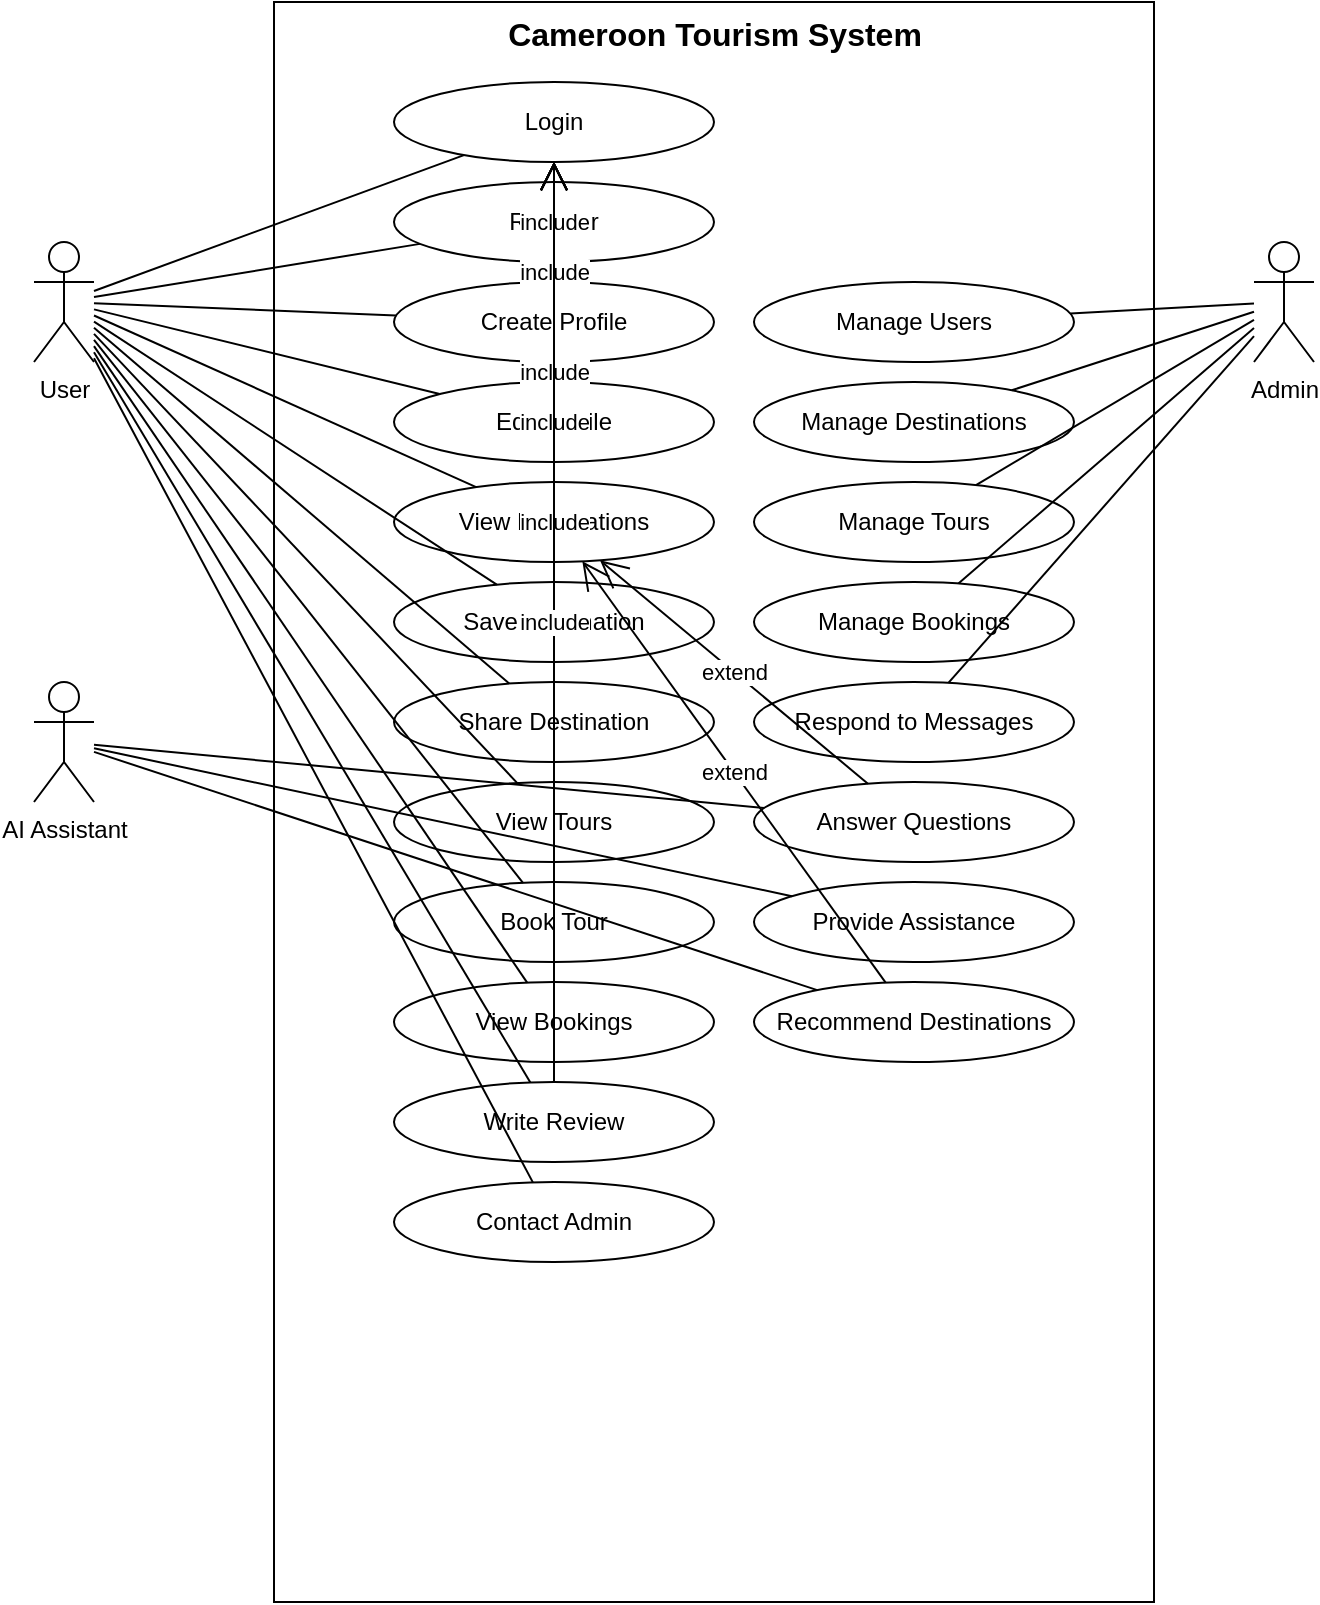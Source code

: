 <mxfile version="21.7.5" type="device">
  <diagram id="usecase" name="Use Case Diagram">
    <mxGraphModel dx="1422" dy="762" grid="1" gridSize="10" guides="1" tooltips="1" connect="1" arrows="1" fold="1" page="1" pageScale="1" pageWidth="827" pageHeight="1169" math="0" shadow="0">
      <root>
        <mxCell id="0"/>
        <mxCell id="1" parent="0"/>
        <!-- System Boundary -->
        <mxCell id="system" value="" style="rounded=0;whiteSpace=wrap;html=1;strokeColor=#000000;fillColor=#FFFFFF;" vertex="1" parent="1">
          <mxGeometry x="180" y="60" width="440" height="800" as="geometry"/>
        </mxCell>
        <!-- System Name -->
        <mxCell id="sysname" value="Cameroon Tourism System" style="text;html=1;strokeColor=none;fillColor=none;align=center;verticalAlign=top;fontSize=16;fontStyle=1;fontColor=#000000" vertex="1" parent="1">
          <mxGeometry x="180" y="60" width="440" height="30" as="geometry"/>
        </mxCell>
        <!-- Actors -->
        <mxCell id="user" value="User" style="shape=umlActor;verticalLabelPosition=bottom;verticalAlign=top;html=1;outlineConnect=0;fillColor=none;strokeColor=#000000;fontColor=#000000" vertex="1" parent="1">
          <mxGeometry x="60" y="180" width="30" height="60" as="geometry"/>
        </mxCell>
        <mxCell id="admin" value="Admin" style="shape=umlActor;verticalLabelPosition=bottom;verticalAlign=top;html=1;outlineConnect=0;fillColor=none;strokeColor=#000000;fontColor=#000000" vertex="1" parent="1">
          <mxGeometry x="670" y="180" width="30" height="60" as="geometry"/>
        </mxCell>
        <mxCell id="ai_assistant" value="AI Assistant" style="shape=umlActor;verticalLabelPosition=bottom;verticalAlign=top;html=1;outlineConnect=0;fillColor=none;strokeColor=#000000;fontColor=#000000" vertex="1" parent="1">
          <mxGeometry x="60" y="400" width="30" height="60" as="geometry"/>
        </mxCell>
        <!-- Use Cases (User) -->
        <mxCell id="login" value="Login" style="ellipse;whiteSpace=wrap;html=1;fillColor=#FFFFFF;strokeColor=#000000;fontColor=#000000" vertex="1" parent="system">
          <mxGeometry x="60" y="40" width="160" height="40" as="geometry"/>
        </mxCell>
        <mxCell id="register" value="Register" style="ellipse;whiteSpace=wrap;html=1;fillColor=#FFFFFF;strokeColor=#000000;fontColor=#000000" vertex="1" parent="system">
          <mxGeometry x="60" y="90" width="160" height="40" as="geometry"/>
        </mxCell>
        <mxCell id="create_profile" value="Create Profile" style="ellipse;whiteSpace=wrap;html=1;fillColor=#FFFFFF;strokeColor=#000000;fontColor=#000000" vertex="1" parent="system">
          <mxGeometry x="60" y="140" width="160" height="40" as="geometry"/>
        </mxCell>
        <mxCell id="edit_profile" value="Edit Profile" style="ellipse;whiteSpace=wrap;html=1;fillColor=#FFFFFF;strokeColor=#000000;fontColor=#000000" vertex="1" parent="system">
          <mxGeometry x="60" y="190" width="160" height="40" as="geometry"/>
        </mxCell>
        <mxCell id="view_destinations" value="View Destinations" style="ellipse;whiteSpace=wrap;html=1;fillColor=#FFFFFF;strokeColor=#000000;fontColor=#000000" vertex="1" parent="system">
          <mxGeometry x="60" y="240" width="160" height="40" as="geometry"/>
        </mxCell>
        <mxCell id="save_destination" value="Save Destination" style="ellipse;whiteSpace=wrap;html=1;fillColor=#FFFFFF;strokeColor=#000000;fontColor=#000000" vertex="1" parent="system">
          <mxGeometry x="60" y="290" width="160" height="40" as="geometry"/>
        </mxCell>
        <mxCell id="share_destination" value="Share Destination" style="ellipse;whiteSpace=wrap;html=1;fillColor=#FFFFFF;strokeColor=#000000;fontColor=#000000" vertex="1" parent="system">
          <mxGeometry x="60" y="340" width="160" height="40" as="geometry"/>
        </mxCell>
        <mxCell id="view_tours" value="View Tours" style="ellipse;whiteSpace=wrap;html=1;fillColor=#FFFFFF;strokeColor=#000000;fontColor=#000000" vertex="1" parent="system">
          <mxGeometry x="60" y="390" width="160" height="40" as="geometry"/>
        </mxCell>
        <mxCell id="book_tour" value="Book Tour" style="ellipse;whiteSpace=wrap;html=1;fillColor=#FFFFFF;strokeColor=#000000;fontColor=#000000" vertex="1" parent="system">
          <mxGeometry x="60" y="440" width="160" height="40" as="geometry"/>
        </mxCell>
        <mxCell id="view_bookings" value="View Bookings" style="ellipse;whiteSpace=wrap;html=1;fillColor=#FFFFFF;strokeColor=#000000;fontColor=#000000" vertex="1" parent="system">
          <mxGeometry x="60" y="490" width="160" height="40" as="geometry"/>
        </mxCell>
        <mxCell id="write_review" value="Write Review" style="ellipse;whiteSpace=wrap;html=1;fillColor=#FFFFFF;strokeColor=#000000;fontColor=#000000" vertex="1" parent="system">
          <mxGeometry x="60" y="540" width="160" height="40" as="geometry"/>
        </mxCell>
        <mxCell id="contact_admin" value="Contact Admin" style="ellipse;whiteSpace=wrap;html=1;fillColor=#FFFFFF;strokeColor=#000000;fontColor=#000000" vertex="1" parent="system">
          <mxGeometry x="60" y="590" width="160" height="40" as="geometry"/>
        </mxCell>
        <!-- Use Cases (Admin) -->
        <mxCell id="manage_users" value="Manage Users" style="ellipse;whiteSpace=wrap;html=1;fillColor=#FFFFFF;strokeColor=#000000;fontColor=#000000" vertex="1" parent="system">
          <mxGeometry x="240" y="140" width="160" height="40" as="geometry"/>
        </mxCell>
        <mxCell id="manage_destinations" value="Manage Destinations" style="ellipse;whiteSpace=wrap;html=1;fillColor=#FFFFFF;strokeColor=#000000;fontColor=#000000" vertex="1" parent="system">
          <mxGeometry x="240" y="190" width="160" height="40" as="geometry"/>
        </mxCell>
        <mxCell id="manage_tours" value="Manage Tours" style="ellipse;whiteSpace=wrap;html=1;fillColor=#FFFFFF;strokeColor=#000000;fontColor=#000000" vertex="1" parent="system">
          <mxGeometry x="240" y="240" width="160" height="40" as="geometry"/>
        </mxCell>
        <mxCell id="manage_bookings" value="Manage Bookings" style="ellipse;whiteSpace=wrap;html=1;fillColor=#FFFFFF;strokeColor=#000000;fontColor=#000000" vertex="1" parent="system">
          <mxGeometry x="240" y="290" width="160" height="40" as="geometry"/>
        </mxCell>
        <mxCell id="respond_messages" value="Respond to Messages" style="ellipse;whiteSpace=wrap;html=1;fillColor=#FFFFFF;strokeColor=#000000;fontColor=#000000" vertex="1" parent="system">
          <mxGeometry x="240" y="340" width="160" height="40" as="geometry"/>
        </mxCell>
        <!-- Use Cases (AI Assistant) -->
        <mxCell id="answer_questions" value="Answer Questions" style="ellipse;whiteSpace=wrap;html=1;fillColor=#FFFFFF;strokeColor=#000000;fontColor=#000000" vertex="1" parent="system">
          <mxGeometry x="240" y="390" width="160" height="40" as="geometry"/>
        </mxCell>
        <mxCell id="provide_assistance" value="Provide Assistance" style="ellipse;whiteSpace=wrap;html=1;fillColor=#FFFFFF;strokeColor=#000000;fontColor=#000000" vertex="1" parent="system">
          <mxGeometry x="240" y="440" width="160" height="40" as="geometry"/>
        </mxCell>
        <mxCell id="recommend_destinations" value="Recommend Destinations" style="ellipse;whiteSpace=wrap;html=1;fillColor=#FFFFFF;strokeColor=#000000;fontColor=#000000" vertex="1" parent="system">
          <mxGeometry x="240" y="490" width="160" height="40" as="geometry"/>
        </mxCell>
        <!-- User Relationships -->
        <mxCell id="rel1" style="endArrow=none;html=1;strokeColor=#000000;" edge="1" parent="1" source="user" target="login">
          <mxGeometry relative="1" as="geometry"/>
        </mxCell>
        <mxCell id="rel2" style="endArrow=none;html=1;strokeColor=#000000;" edge="1" parent="1" source="user" target="register">
          <mxGeometry relative="1" as="geometry"/>
        </mxCell>
        <mxCell id="rel3" style="endArrow=none;html=1;strokeColor=#000000;" edge="1" parent="1" source="user" target="create_profile">
          <mxGeometry relative="1" as="geometry"/>
        </mxCell>
        <mxCell id="rel4" style="endArrow=none;html=1;strokeColor=#000000;" edge="1" parent="1" source="user" target="edit_profile">
          <mxGeometry relative="1" as="geometry"/>
        </mxCell>
        <mxCell id="rel5" style="endArrow=none;html=1;strokeColor=#000000;" edge="1" parent="1" source="user" target="view_destinations">
          <mxGeometry relative="1" as="geometry"/>
        </mxCell>
        <mxCell id="rel6" style="endArrow=none;html=1;strokeColor=#000000;" edge="1" parent="1" source="user" target="save_destination">
          <mxGeometry relative="1" as="geometry"/>
        </mxCell>
        <mxCell id="rel7" style="endArrow=none;html=1;strokeColor=#000000;" edge="1" parent="1" source="user" target="share_destination">
          <mxGeometry relative="1" as="geometry"/>
        </mxCell>
        <mxCell id="rel8" style="endArrow=none;html=1;strokeColor=#000000;" edge="1" parent="1" source="user" target="view_tours">
          <mxGeometry relative="1" as="geometry"/>
        </mxCell>
        <mxCell id="rel9" style="endArrow=none;html=1;strokeColor=#000000;" edge="1" parent="1" source="user" target="book_tour">
          <mxGeometry relative="1" as="geometry"/>
        </mxCell>
        <mxCell id="rel10" style="endArrow=none;html=1;strokeColor=#000000;" edge="1" parent="1" source="user" target="view_bookings">
          <mxGeometry relative="1" as="geometry"/>
        </mxCell>
        <mxCell id="rel11" style="endArrow=none;html=1;strokeColor=#000000;" edge="1" parent="1" source="user" target="write_review">
          <mxGeometry relative="1" as="geometry"/>
        </mxCell>
        <mxCell id="rel12" style="endArrow=none;html=1;strokeColor=#000000;" edge="1" parent="1" source="user" target="contact_admin">
          <mxGeometry relative="1" as="geometry"/>
        </mxCell>
        <!-- Admin Relationships -->
        <mxCell id="rel13" style="endArrow=none;html=1;strokeColor=#000000;" edge="1" parent="1" source="admin" target="manage_users">
          <mxGeometry relative="1" as="geometry"/>
        </mxCell>
        <mxCell id="rel14" style="endArrow=none;html=1;strokeColor=#000000;" edge="1" parent="1" source="admin" target="manage_destinations">
          <mxGeometry relative="1" as="geometry"/>
        </mxCell>
        <mxCell id="rel15" style="endArrow=none;html=1;strokeColor=#000000;" edge="1" parent="1" source="admin" target="manage_tours">
          <mxGeometry relative="1" as="geometry"/>
        </mxCell>
        <mxCell id="rel16" style="endArrow=none;html=1;strokeColor=#000000;" edge="1" parent="1" source="admin" target="manage_bookings">
          <mxGeometry relative="1" as="geometry"/>
        </mxCell>
        <mxCell id="rel17" style="endArrow=none;html=1;strokeColor=#000000;" edge="1" parent="1" source="admin" target="respond_messages">
          <mxGeometry relative="1" as="geometry"/>
        </mxCell>
        <!-- AI Assistant Relationships -->
        <mxCell id="rel18" style="endArrow=none;html=1;strokeColor=#000000;" edge="1" parent="1" source="ai_assistant" target="answer_questions">
          <mxGeometry relative="1" as="geometry"/>
        </mxCell>
        <mxCell id="rel19" style="endArrow=none;html=1;strokeColor=#000000;" edge="1" parent="1" source="ai_assistant" target="provide_assistance">
          <mxGeometry relative="1" as="geometry"/>
        </mxCell>
        <mxCell id="rel20" style="endArrow=none;html=1;strokeColor=#000000;" edge="1" parent="1" source="ai_assistant" target="recommend_destinations">
          <mxGeometry relative="1" as="geometry"/>
        </mxCell>
        <!-- Include/Extend Relationships -->
        <mxCell id="include1" value="include" style="endArrow=open;endSize=12;html=1;strokeColor=#000000;" edge="1" parent="1" source="create_profile" target="login">
          <mxGeometry relative="1" as="geometry"/>
        </mxCell>
        <mxCell id="include2" value="include" style="endArrow=open;endSize=12;html=1;strokeColor=#000000;" edge="1" parent="1" source="edit_profile" target="login">
          <mxGeometry relative="1" as="geometry"/>
        </mxCell>
        <mxCell id="include3" value="include" style="endArrow=open;endSize=12;html=1;strokeColor=#000000;" edge="1" parent="1" source="save_destination" target="login">
          <mxGeometry relative="1" as="geometry"/>
        </mxCell>
        <mxCell id="include4" value="include" style="endArrow=open;endSize=12;html=1;strokeColor=#000000;" edge="1" parent="1" source="share_destination" target="login">
          <mxGeometry relative="1" as="geometry"/>
        </mxCell>
        <mxCell id="include5" value="include" style="endArrow=open;endSize=12;html=1;strokeColor=#000000;" edge="1" parent="1" source="book_tour" target="login">
          <mxGeometry relative="1" as="geometry"/>
        </mxCell>
        <mxCell id="include6" value="include" style="endArrow=open;endSize=12;html=1;strokeColor=#000000;" edge="1" parent="1" source="write_review" target="login">
          <mxGeometry relative="1" as="geometry"/>
        </mxCell>
        <mxCell id="extend1" value="extend" style="endArrow=open;endSize=12;html=1;strokeColor=#000000;" edge="1" parent="1" source="answer_questions" target="view_destinations">
          <mxGeometry relative="1" as="geometry"/>
        </mxCell>
        <mxCell id="extend2" value="extend" style="endArrow=open;endSize=12;html=1;strokeColor=#000000;" edge="1" parent="1" source="recommend_destinations" target="view_destinations">
          <mxGeometry relative="1" as="geometry"/>
        </mxCell>
      </root>
    </mxGraphModel>
  </diagram>
</mxfile> 